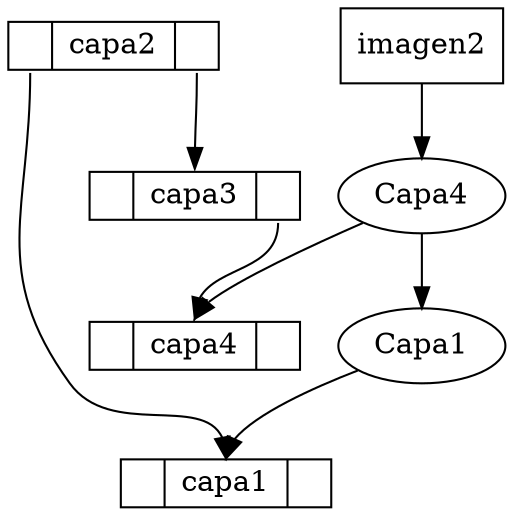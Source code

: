 digraph IMGSELECTED {
subgraph {node[shape = record,height=.1];
nodeAVL1[label = "<f0> |<f1> capa1|<f2> "];
nodeAVL2[label = "<f0> |<f1> capa2|<f2> "];
nodeAVL3[label = "<f0> |<f1> capa3|<f2> "];
nodeAVL4[label = "<f0> |<f1> capa4|<f2> "];
"nodeAVL2":f2 -> "nodeAVL3":f1;
"nodeAVL2":f0 -> "nodeAVL1":f1;
"nodeAVL3":f2 -> "nodeAVL4":f1;
}
imagen2[shape = box,group = 1]
{rank = same;imagen2;}subgraph{
nodeLED2CP4[label = "Capa4",group = 2];
nodeLED2CP1[label = "Capa1",group = 2];
imagen2 -> "nodeLED2CP4";
nodeLED2CP4 -> "nodeAVL4":f1;
"nodeLED2CP4" -> "nodeLED2CP1";
nodeLED2CP1 -> "nodeAVL1":f1;
}
}
